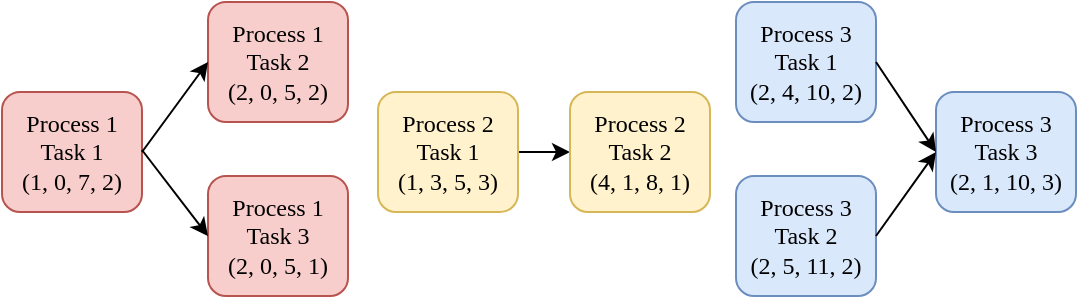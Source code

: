 <mxfile version="24.6.4" type="github">
  <diagram name="第 1 页" id="hNco9j2flbYO6hEa0dm7">
    <mxGraphModel dx="622" dy="468" grid="0" gridSize="10" guides="1" tooltips="1" connect="1" arrows="1" fold="1" page="1" pageScale="1" pageWidth="827" pageHeight="1169" math="0" shadow="0">
      <root>
        <mxCell id="0" />
        <mxCell id="1" parent="0" />
        <mxCell id="aktz2uFzDoBPWF3I8BD6-1" value="Process 1&lt;div&gt;Task 1&lt;/div&gt;&lt;div&gt;(1, 0, 7, 2)&lt;/div&gt;" style="rounded=1;whiteSpace=wrap;html=1;fontFamily=Times New Roman;fillColor=#f8cecc;strokeColor=#b85450;" vertex="1" parent="1">
          <mxGeometry x="100" y="170" width="70" height="60" as="geometry" />
        </mxCell>
        <mxCell id="aktz2uFzDoBPWF3I8BD6-2" value="Process 1&lt;div&gt;Task 2&lt;/div&gt;&lt;div&gt;(2, 0, 5, 2)&lt;/div&gt;" style="rounded=1;whiteSpace=wrap;html=1;fontFamily=Times New Roman;fillColor=#f8cecc;strokeColor=#b85450;" vertex="1" parent="1">
          <mxGeometry x="203" y="125" width="70" height="60" as="geometry" />
        </mxCell>
        <mxCell id="aktz2uFzDoBPWF3I8BD6-6" value="Process 1&lt;div&gt;Task 3&lt;/div&gt;&lt;div&gt;(2, 0, 5, 1)&lt;/div&gt;" style="rounded=1;whiteSpace=wrap;html=1;fontFamily=Times New Roman;fillColor=#f8cecc;strokeColor=#b85450;" vertex="1" parent="1">
          <mxGeometry x="203" y="212" width="70" height="60" as="geometry" />
        </mxCell>
        <mxCell id="aktz2uFzDoBPWF3I8BD6-7" value="" style="endArrow=classic;html=1;rounded=0;exitX=1;exitY=0.5;exitDx=0;exitDy=0;entryX=0;entryY=0.5;entryDx=0;entryDy=0;" edge="1" parent="1" source="aktz2uFzDoBPWF3I8BD6-1" target="aktz2uFzDoBPWF3I8BD6-2">
          <mxGeometry width="50" height="50" relative="1" as="geometry">
            <mxPoint x="255" y="253" as="sourcePoint" />
            <mxPoint x="305" y="203" as="targetPoint" />
          </mxGeometry>
        </mxCell>
        <mxCell id="aktz2uFzDoBPWF3I8BD6-8" value="" style="endArrow=classic;html=1;rounded=0;entryX=0;entryY=0.5;entryDx=0;entryDy=0;" edge="1" parent="1" target="aktz2uFzDoBPWF3I8BD6-6">
          <mxGeometry width="50" height="50" relative="1" as="geometry">
            <mxPoint x="170" y="199" as="sourcePoint" />
            <mxPoint x="213" y="165" as="targetPoint" />
          </mxGeometry>
        </mxCell>
        <mxCell id="aktz2uFzDoBPWF3I8BD6-9" value="Process 3&lt;div&gt;Task 3&lt;/div&gt;&lt;div&gt;(2, 1, 10, 3)&lt;/div&gt;" style="rounded=1;whiteSpace=wrap;html=1;fontFamily=Times New Roman;fillColor=#dae8fc;strokeColor=#6c8ebf;" vertex="1" parent="1">
          <mxGeometry x="567" y="170" width="70" height="60" as="geometry" />
        </mxCell>
        <mxCell id="aktz2uFzDoBPWF3I8BD6-10" value="Process 3&lt;div&gt;Task 1&lt;/div&gt;&lt;div&gt;(2, 4, 10, 2)&lt;/div&gt;" style="rounded=1;whiteSpace=wrap;html=1;fontFamily=Times New Roman;fillColor=#dae8fc;strokeColor=#6c8ebf;" vertex="1" parent="1">
          <mxGeometry x="467" y="125" width="70" height="60" as="geometry" />
        </mxCell>
        <mxCell id="aktz2uFzDoBPWF3I8BD6-11" value="Process 3&lt;div&gt;Task 2&lt;/div&gt;&lt;div&gt;(2, 5, 11, 2)&lt;/div&gt;" style="rounded=1;whiteSpace=wrap;html=1;fontFamily=Times New Roman;fillColor=#dae8fc;strokeColor=#6c8ebf;" vertex="1" parent="1">
          <mxGeometry x="467" y="212" width="70" height="60" as="geometry" />
        </mxCell>
        <mxCell id="aktz2uFzDoBPWF3I8BD6-13" value="" style="endArrow=classic;html=1;rounded=0;entryX=0;entryY=0.5;entryDx=0;entryDy=0;exitX=1;exitY=0.5;exitDx=0;exitDy=0;" edge="1" parent="1" target="aktz2uFzDoBPWF3I8BD6-9" source="aktz2uFzDoBPWF3I8BD6-11">
          <mxGeometry width="50" height="50" relative="1" as="geometry">
            <mxPoint x="434" y="199" as="sourcePoint" />
            <mxPoint x="477" y="165" as="targetPoint" />
          </mxGeometry>
        </mxCell>
        <mxCell id="aktz2uFzDoBPWF3I8BD6-14" value="" style="endArrow=classic;html=1;rounded=0;exitX=1;exitY=0.5;exitDx=0;exitDy=0;entryX=0;entryY=0.5;entryDx=0;entryDy=0;" edge="1" parent="1" source="aktz2uFzDoBPWF3I8BD6-10" target="aktz2uFzDoBPWF3I8BD6-9">
          <mxGeometry width="50" height="50" relative="1" as="geometry">
            <mxPoint x="456" y="316" as="sourcePoint" />
            <mxPoint x="506" y="266" as="targetPoint" />
          </mxGeometry>
        </mxCell>
        <mxCell id="aktz2uFzDoBPWF3I8BD6-17" style="edgeStyle=orthogonalEdgeStyle;rounded=0;orthogonalLoop=1;jettySize=auto;html=1;exitX=1;exitY=0.5;exitDx=0;exitDy=0;entryX=0;entryY=0.5;entryDx=0;entryDy=0;" edge="1" parent="1" source="aktz2uFzDoBPWF3I8BD6-15" target="aktz2uFzDoBPWF3I8BD6-16">
          <mxGeometry relative="1" as="geometry" />
        </mxCell>
        <mxCell id="aktz2uFzDoBPWF3I8BD6-15" value="Process 2&lt;div&gt;Task 1&lt;/div&gt;&lt;div&gt;(1, 3, 5, 3)&lt;/div&gt;" style="rounded=1;whiteSpace=wrap;html=1;fontFamily=Times New Roman;fillColor=#fff2cc;strokeColor=#d6b656;" vertex="1" parent="1">
          <mxGeometry x="288" y="170" width="70" height="60" as="geometry" />
        </mxCell>
        <mxCell id="aktz2uFzDoBPWF3I8BD6-16" value="Process 2&lt;div&gt;Task 2&lt;/div&gt;&lt;div&gt;(4, 1, 8, 1)&lt;/div&gt;" style="rounded=1;whiteSpace=wrap;html=1;fontFamily=Times New Roman;fillColor=#fff2cc;strokeColor=#d6b656;" vertex="1" parent="1">
          <mxGeometry x="384" y="170" width="70" height="60" as="geometry" />
        </mxCell>
      </root>
    </mxGraphModel>
  </diagram>
</mxfile>
